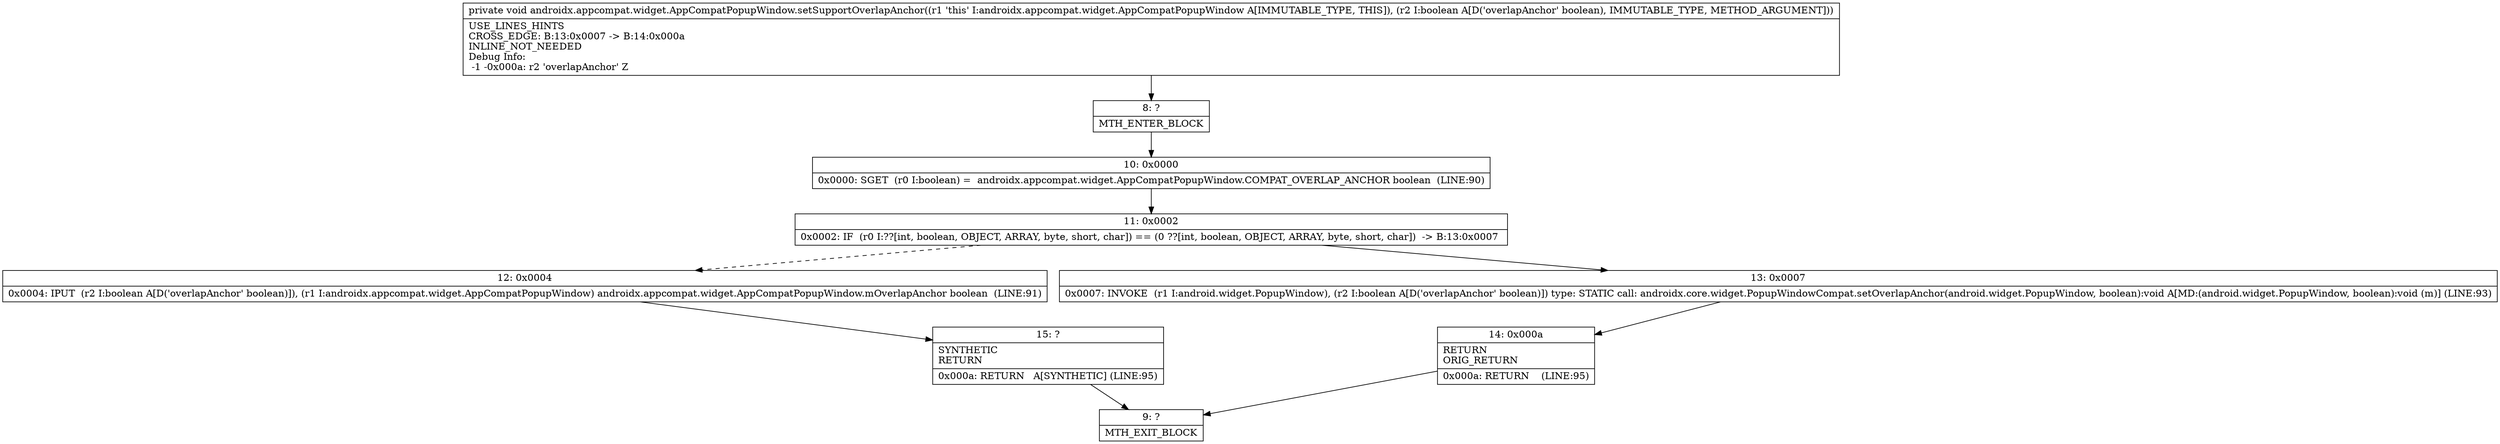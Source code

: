 digraph "CFG forandroidx.appcompat.widget.AppCompatPopupWindow.setSupportOverlapAnchor(Z)V" {
Node_8 [shape=record,label="{8\:\ ?|MTH_ENTER_BLOCK\l}"];
Node_10 [shape=record,label="{10\:\ 0x0000|0x0000: SGET  (r0 I:boolean) =  androidx.appcompat.widget.AppCompatPopupWindow.COMPAT_OVERLAP_ANCHOR boolean  (LINE:90)\l}"];
Node_11 [shape=record,label="{11\:\ 0x0002|0x0002: IF  (r0 I:??[int, boolean, OBJECT, ARRAY, byte, short, char]) == (0 ??[int, boolean, OBJECT, ARRAY, byte, short, char])  \-\> B:13:0x0007 \l}"];
Node_12 [shape=record,label="{12\:\ 0x0004|0x0004: IPUT  (r2 I:boolean A[D('overlapAnchor' boolean)]), (r1 I:androidx.appcompat.widget.AppCompatPopupWindow) androidx.appcompat.widget.AppCompatPopupWindow.mOverlapAnchor boolean  (LINE:91)\l}"];
Node_15 [shape=record,label="{15\:\ ?|SYNTHETIC\lRETURN\l|0x000a: RETURN   A[SYNTHETIC] (LINE:95)\l}"];
Node_9 [shape=record,label="{9\:\ ?|MTH_EXIT_BLOCK\l}"];
Node_13 [shape=record,label="{13\:\ 0x0007|0x0007: INVOKE  (r1 I:android.widget.PopupWindow), (r2 I:boolean A[D('overlapAnchor' boolean)]) type: STATIC call: androidx.core.widget.PopupWindowCompat.setOverlapAnchor(android.widget.PopupWindow, boolean):void A[MD:(android.widget.PopupWindow, boolean):void (m)] (LINE:93)\l}"];
Node_14 [shape=record,label="{14\:\ 0x000a|RETURN\lORIG_RETURN\l|0x000a: RETURN    (LINE:95)\l}"];
MethodNode[shape=record,label="{private void androidx.appcompat.widget.AppCompatPopupWindow.setSupportOverlapAnchor((r1 'this' I:androidx.appcompat.widget.AppCompatPopupWindow A[IMMUTABLE_TYPE, THIS]), (r2 I:boolean A[D('overlapAnchor' boolean), IMMUTABLE_TYPE, METHOD_ARGUMENT]))  | USE_LINES_HINTS\lCROSS_EDGE: B:13:0x0007 \-\> B:14:0x000a\lINLINE_NOT_NEEDED\lDebug Info:\l  \-1 \-0x000a: r2 'overlapAnchor' Z\l}"];
MethodNode -> Node_8;Node_8 -> Node_10;
Node_10 -> Node_11;
Node_11 -> Node_12[style=dashed];
Node_11 -> Node_13;
Node_12 -> Node_15;
Node_15 -> Node_9;
Node_13 -> Node_14;
Node_14 -> Node_9;
}

